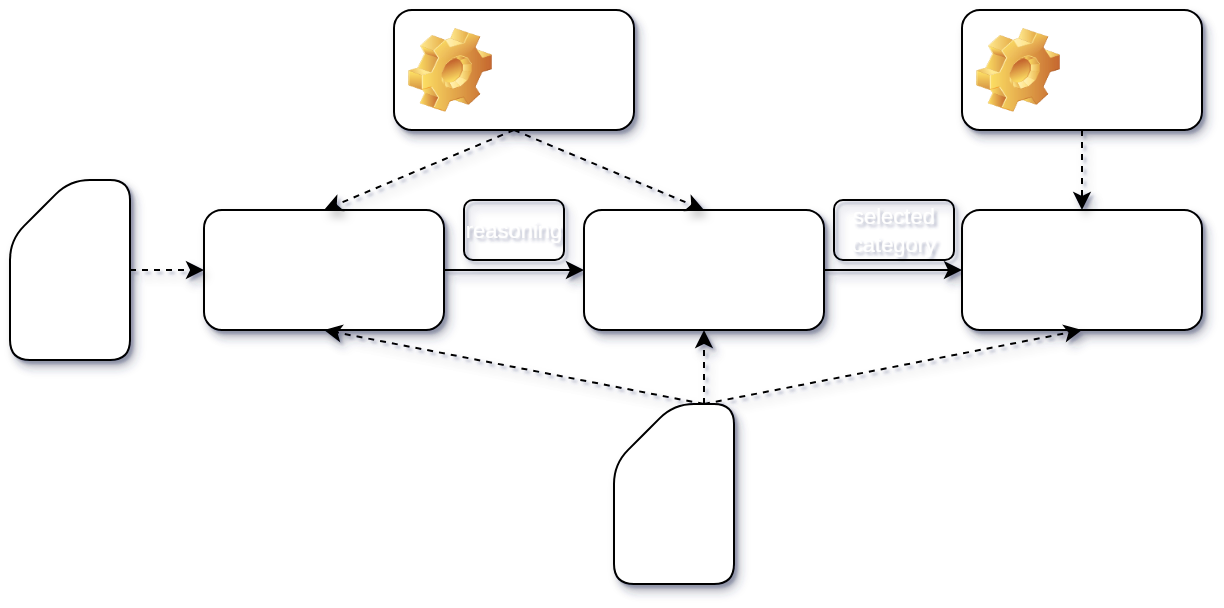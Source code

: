 <mxfile><diagram id="sjdeixDUWWJAUWn9T40k" name="Page-1"><mxGraphModel dx="1066" dy="607" grid="0" gridSize="10" guides="1" tooltips="1" connect="1" arrows="1" fold="1" page="1" pageScale="1" pageWidth="1100" pageHeight="850" background="none" math="0" shadow="1"><root><mxCell id="0"/><mxCell id="1" parent="0"/><mxCell id="5" style="edgeStyle=none;html=1;exitX=1;exitY=0.5;exitDx=0;exitDy=0;entryX=0;entryY=0.5;entryDx=0;entryDy=0;fontSize=14;fontColor=#FFFFFF;labelBorderColor=none;labelBackgroundColor=none;verticalAlign=middle;rounded=1;strokeColor=#000000;shadow=1;" parent="1" source="2" target="3" edge="1"><mxGeometry relative="1" as="geometry"/></mxCell><mxCell id="2" value="&lt;b&gt;&lt;font style=&quot;font-size: 14px;&quot;&gt;Analyse&lt;/font&gt;&lt;/b&gt;&lt;br&gt;Generate reasoning for each possible category&amp;nbsp;" style="rounded=1;html=1;shadow=1;glass=0;labelBorderColor=none;labelBackgroundColor=none;whiteSpace=wrap;verticalAlign=middle;strokeColor=#000000;fontColor=#FFFFFF;" parent="1" vertex="1"><mxGeometry x="190" y="230" width="120" height="60" as="geometry"/></mxCell><mxCell id="8" style="edgeStyle=none;html=1;exitX=1;exitY=0.5;exitDx=0;exitDy=0;entryX=0;entryY=0.5;entryDx=0;entryDy=0;fontSize=14;fontColor=#FFFFFF;labelBorderColor=none;labelBackgroundColor=none;verticalAlign=middle;rounded=1;strokeColor=#000000;shadow=1;" parent="1" source="3" target="4" edge="1"><mxGeometry relative="1" as="geometry"/></mxCell><mxCell id="3" value="&lt;font style=&quot;font-size: 14px;&quot;&gt;&lt;b&gt;Select&lt;/b&gt;&lt;br&gt;&lt;/font&gt;Select one of possible categories as final classification" style="rounded=1;html=1;shadow=1;glass=0;labelBorderColor=none;labelBackgroundColor=none;whiteSpace=wrap;verticalAlign=middle;strokeColor=#000000;fontColor=#FFFFFF;" parent="1" vertex="1"><mxGeometry x="380" y="230" width="120" height="60" as="geometry"/></mxCell><mxCell id="4" value="&lt;b style=&quot;font-size: 14px;&quot;&gt;Match&lt;br&gt;&lt;/b&gt;Match model's output string with one of possible categories" style="rounded=1;html=1;shadow=1;glass=0;labelBorderColor=none;labelBackgroundColor=none;whiteSpace=wrap;verticalAlign=middle;strokeColor=#000000;fontColor=#FFFFFF;" parent="1" vertex="1"><mxGeometry x="569" y="230" width="120" height="60" as="geometry"/></mxCell><mxCell id="12" style="edgeStyle=none;html=1;exitX=0.5;exitY=1;exitDx=0;exitDy=0;entryX=0.5;entryY=0;entryDx=0;entryDy=0;fontSize=12;dashed=1;fontColor=#FFFFFF;labelBorderColor=none;labelBackgroundColor=none;verticalAlign=middle;rounded=1;strokeColor=#000000;shadow=1;" parent="1" source="11" target="4" edge="1"><mxGeometry relative="1" as="geometry"/></mxCell><mxCell id="11" value="&lt;span style=&quot;font-weight: 400; text-align: center;&quot;&gt;&lt;font style=&quot;font-size: 12px;&quot;&gt;Gestalt Pattern Matching Algorithm&amp;nbsp;&lt;/font&gt;&lt;/span&gt;" style="label;html=1;image=img/clipart/Gear_128x128.png;fontSize=10;labelBorderColor=none;labelBackgroundColor=none;whiteSpace=wrap;verticalAlign=middle;rounded=1;strokeColor=#000000;shadow=1;fontColor=#FFFFFF;" parent="1" vertex="1"><mxGeometry x="569" y="130" width="120" height="60" as="geometry"/></mxCell><mxCell id="25" style="edgeStyle=none;html=1;exitX=0.5;exitY=1;exitDx=0;exitDy=0;entryX=0.5;entryY=0;entryDx=0;entryDy=0;dashed=1;fontSize=11;fontColor=#FFFFFF;labelBorderColor=none;labelBackgroundColor=none;verticalAlign=middle;rounded=1;strokeColor=#000000;shadow=1;" parent="1" source="13" target="2" edge="1"><mxGeometry relative="1" as="geometry"/></mxCell><mxCell id="33" style="edgeStyle=none;html=1;exitX=0.5;exitY=1;exitDx=0;exitDy=0;entryX=0.5;entryY=0;entryDx=0;entryDy=0;dashed=1;fontSize=11;fontColor=#FFFFFF;labelBorderColor=none;labelBackgroundColor=none;verticalAlign=middle;rounded=1;strokeColor=#000000;shadow=1;" parent="1" source="13" target="3" edge="1"><mxGeometry relative="1" as="geometry"/></mxCell><mxCell id="13" value="&lt;div style=&quot;text-align: center;&quot;&gt;&lt;span style=&quot;font-size: 12px; font-weight: 400;&quot;&gt;Local Language Model&lt;/span&gt;&lt;/div&gt;" style="label;html=1;image=img/clipart/Gear_128x128.png;fontSize=10;labelBorderColor=none;labelBackgroundColor=none;whiteSpace=wrap;verticalAlign=middle;rounded=1;strokeColor=#000000;shadow=1;fontColor=#FFFFFF;" parent="1" vertex="1"><mxGeometry x="285" y="130" width="120" height="60" as="geometry"/></mxCell><mxCell id="30" style="edgeStyle=none;html=1;exitX=0;exitY=0;exitDx=45;exitDy=0;exitPerimeter=0;entryX=0.5;entryY=1;entryDx=0;entryDy=0;dashed=1;fontSize=11;fontColor=#FFFFFF;labelBorderColor=none;labelBackgroundColor=none;verticalAlign=middle;rounded=1;strokeColor=#000000;shadow=1;" parent="1" source="16" target="4" edge="1"><mxGeometry relative="1" as="geometry"/></mxCell><mxCell id="31" style="edgeStyle=none;html=1;exitX=0;exitY=0;exitDx=45;exitDy=0;exitPerimeter=0;entryX=0.5;entryY=1;entryDx=0;entryDy=0;dashed=1;fontSize=11;fontColor=#FFFFFF;labelBorderColor=none;labelBackgroundColor=none;verticalAlign=middle;rounded=1;strokeColor=#000000;shadow=1;" parent="1" source="16" target="2" edge="1"><mxGeometry relative="1" as="geometry"/></mxCell><mxCell id="32" style="edgeStyle=none;html=1;exitX=0;exitY=0;exitDx=45;exitDy=0;exitPerimeter=0;entryX=0.5;entryY=1;entryDx=0;entryDy=0;dashed=1;fontSize=11;fontColor=#FFFFFF;labelBorderColor=none;labelBackgroundColor=none;verticalAlign=middle;rounded=1;strokeColor=#000000;shadow=1;" parent="1" source="16" target="3" edge="1"><mxGeometry relative="1" as="geometry"/></mxCell><mxCell id="16" value="List of possible categories" style="shape=card;html=1;fontSize=12;labelBorderColor=none;labelBackgroundColor=none;whiteSpace=wrap;verticalAlign=middle;rounded=1;strokeColor=#000000;shadow=1;fontColor=#FFFFFF;" parent="1" vertex="1"><mxGeometry x="395" y="327" width="60" height="90" as="geometry"/></mxCell><mxCell id="24" style="edgeStyle=none;html=1;exitX=1;exitY=0.5;exitDx=0;exitDy=0;exitPerimeter=0;entryX=0;entryY=0.5;entryDx=0;entryDy=0;dashed=1;fontSize=11;fontColor=#FFFFFF;labelBorderColor=none;labelBackgroundColor=none;verticalAlign=middle;rounded=1;strokeColor=#000000;shadow=1;" parent="1" source="22" target="2" edge="1"><mxGeometry relative="1" as="geometry"/></mxCell><mxCell id="22" value="Message to be classified" style="shape=card;html=1;fontSize=12;labelBorderColor=none;labelBackgroundColor=none;whiteSpace=wrap;verticalAlign=middle;rounded=1;strokeColor=#000000;shadow=1;fontColor=#FFFFFF;" parent="1" vertex="1"><mxGeometry x="93" y="215" width="60" height="90" as="geometry"/></mxCell><mxCell id="35" value="reasoning" style="text;html=1;align=center;verticalAlign=middle;rounded=1;fontSize=11;shadow=1;glass=0;labelBorderColor=none;labelBackgroundColor=none;whiteSpace=wrap;strokeColor=#000000;fontColor=#FFFFFF;" parent="1" vertex="1"><mxGeometry x="320" y="225" width="50" height="30" as="geometry"/></mxCell><mxCell id="36" value="selected&lt;br&gt;category" style="text;html=1;align=center;verticalAlign=middle;rounded=1;fontSize=11;shadow=1;glass=0;labelBorderColor=none;labelBackgroundColor=none;whiteSpace=wrap;strokeColor=#000000;fontColor=#FFFFFF;" parent="1" vertex="1"><mxGeometry x="505" y="225" width="60" height="30" as="geometry"/></mxCell></root></mxGraphModel></diagram></mxfile>